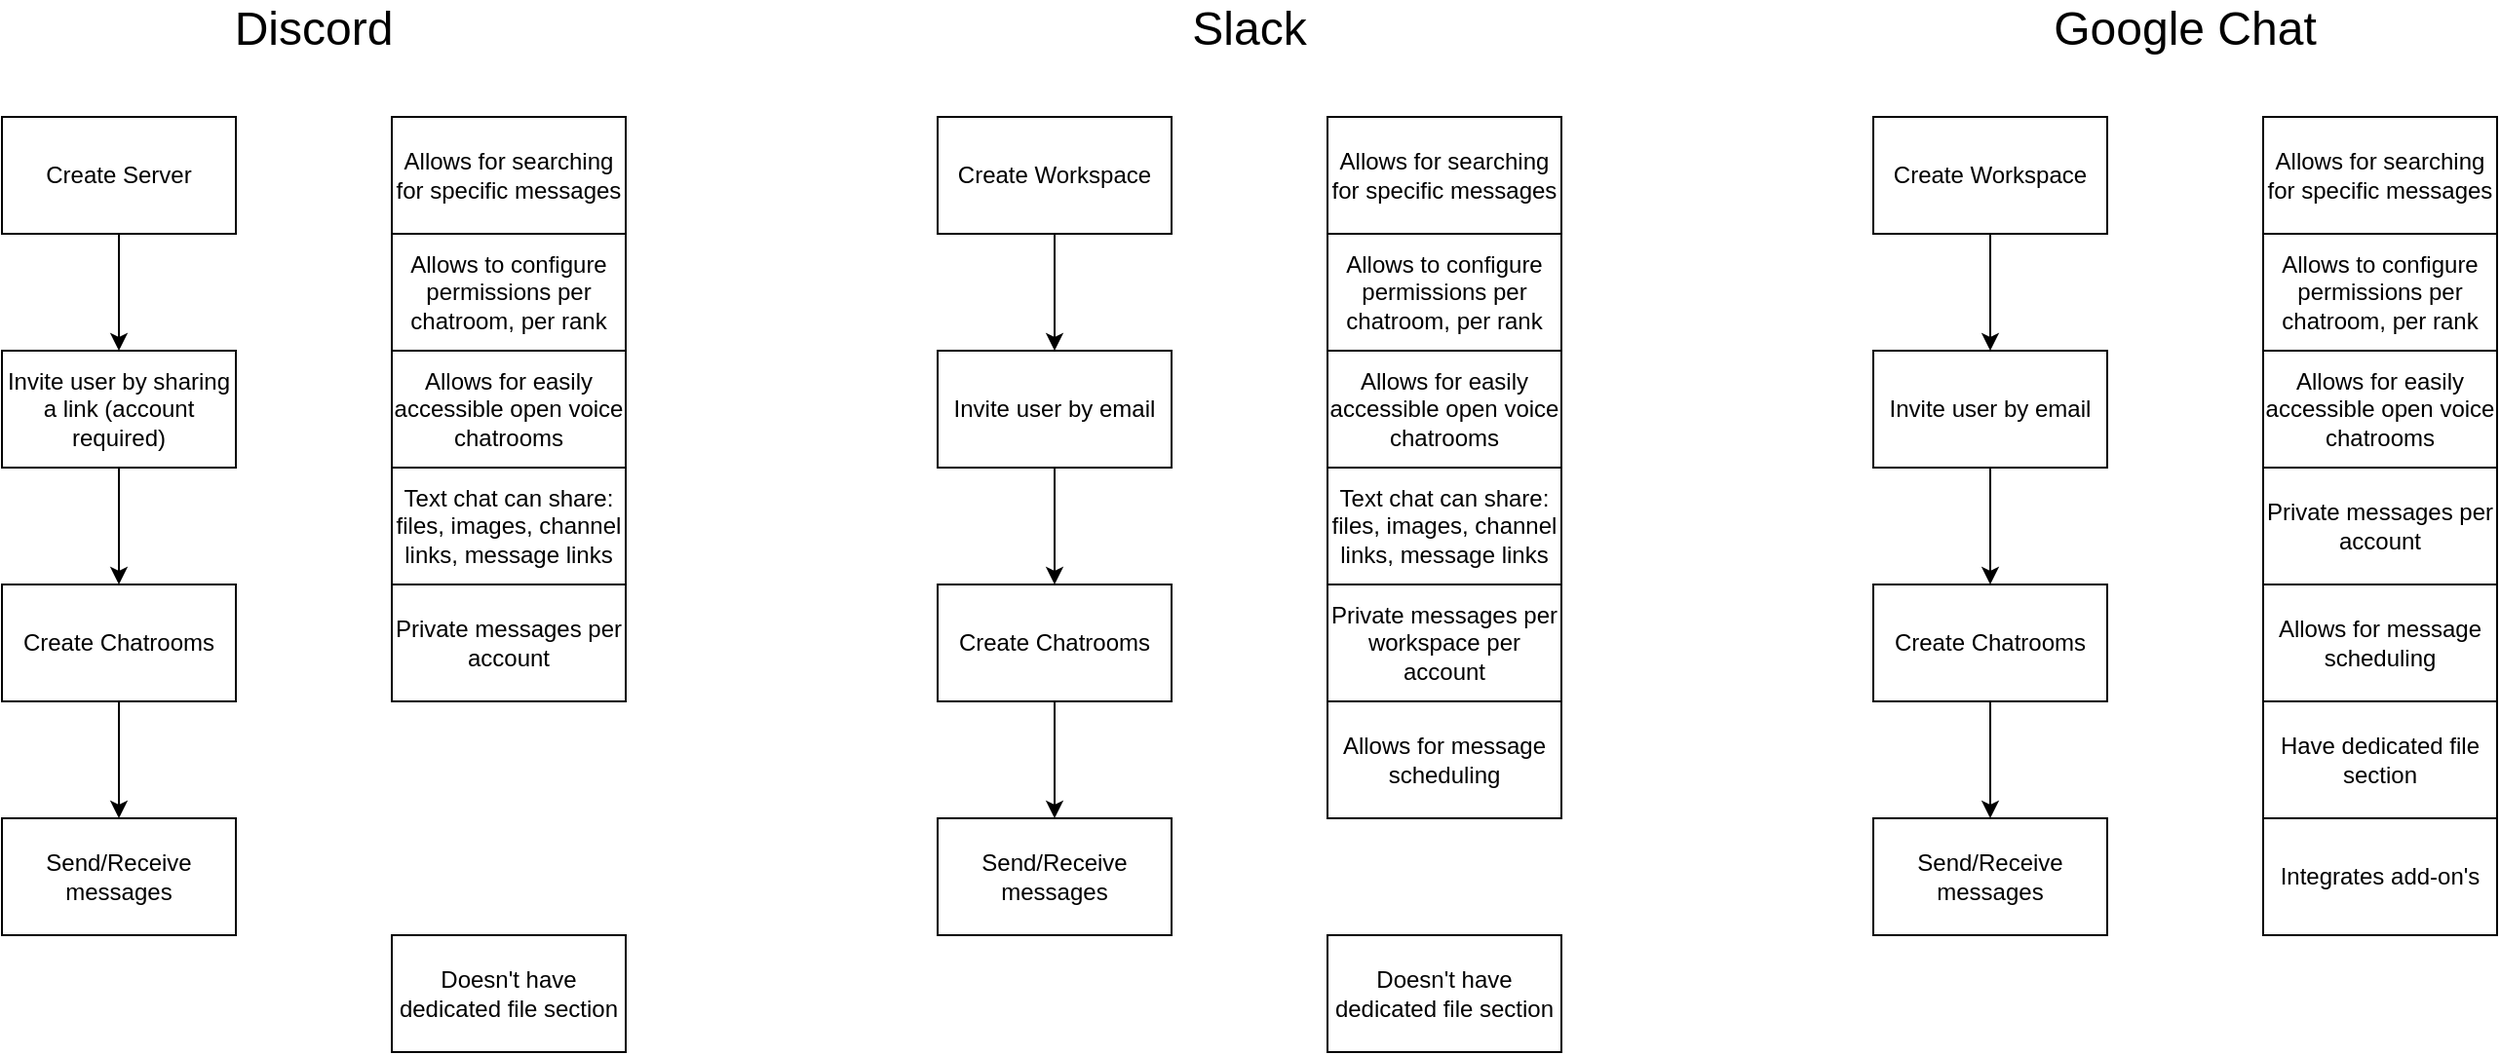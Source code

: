 <mxfile version="23.1.5" type="github">
  <diagram name="Pagina-1" id="mqN2JMdyRUOYHG_dp19g">
    <mxGraphModel dx="1434" dy="738" grid="1" gridSize="10" guides="1" tooltips="1" connect="1" arrows="1" fold="1" page="1" pageScale="1" pageWidth="827" pageHeight="1169" math="0" shadow="0">
      <root>
        <mxCell id="0" />
        <mxCell id="1" parent="0" />
        <mxCell id="zezGZ4_kvclbQ4wT1QYB-7" style="edgeStyle=orthogonalEdgeStyle;rounded=0;orthogonalLoop=1;jettySize=auto;html=1;" edge="1" parent="1" source="zezGZ4_kvclbQ4wT1QYB-1" target="zezGZ4_kvclbQ4wT1QYB-3">
          <mxGeometry relative="1" as="geometry" />
        </mxCell>
        <mxCell id="zezGZ4_kvclbQ4wT1QYB-1" value="Create Server" style="rounded=0;whiteSpace=wrap;html=1;" vertex="1" parent="1">
          <mxGeometry x="80" y="80" width="120" height="60" as="geometry" />
        </mxCell>
        <mxCell id="zezGZ4_kvclbQ4wT1QYB-2" value="&lt;font style=&quot;font-size: 24px;&quot;&gt;Discord&lt;/font&gt;" style="text;html=1;align=center;verticalAlign=middle;whiteSpace=wrap;rounded=0;" vertex="1" parent="1">
          <mxGeometry x="210" y="20" width="60" height="30" as="geometry" />
        </mxCell>
        <mxCell id="zezGZ4_kvclbQ4wT1QYB-8" style="edgeStyle=orthogonalEdgeStyle;rounded=0;orthogonalLoop=1;jettySize=auto;html=1;" edge="1" parent="1" source="zezGZ4_kvclbQ4wT1QYB-3" target="zezGZ4_kvclbQ4wT1QYB-5">
          <mxGeometry relative="1" as="geometry" />
        </mxCell>
        <mxCell id="zezGZ4_kvclbQ4wT1QYB-3" value="Invite user by sharing a link (account required)" style="rounded=0;whiteSpace=wrap;html=1;" vertex="1" parent="1">
          <mxGeometry x="80" y="200" width="120" height="60" as="geometry" />
        </mxCell>
        <mxCell id="zezGZ4_kvclbQ4wT1QYB-9" style="edgeStyle=orthogonalEdgeStyle;rounded=0;orthogonalLoop=1;jettySize=auto;html=1;" edge="1" parent="1" source="zezGZ4_kvclbQ4wT1QYB-5" target="zezGZ4_kvclbQ4wT1QYB-6">
          <mxGeometry relative="1" as="geometry" />
        </mxCell>
        <mxCell id="zezGZ4_kvclbQ4wT1QYB-5" value="Create Chatrooms" style="rounded=0;whiteSpace=wrap;html=1;" vertex="1" parent="1">
          <mxGeometry x="80" y="320" width="120" height="60" as="geometry" />
        </mxCell>
        <mxCell id="zezGZ4_kvclbQ4wT1QYB-6" value="Send/Receive messages" style="rounded=0;whiteSpace=wrap;html=1;" vertex="1" parent="1">
          <mxGeometry x="80" y="440" width="120" height="60" as="geometry" />
        </mxCell>
        <mxCell id="zezGZ4_kvclbQ4wT1QYB-10" value="Allows to configure permissions per chatroom, per rank" style="rounded=0;whiteSpace=wrap;html=1;" vertex="1" parent="1">
          <mxGeometry x="280" y="140" width="120" height="60" as="geometry" />
        </mxCell>
        <mxCell id="zezGZ4_kvclbQ4wT1QYB-11" value="Text chat can share: files, images, channel links, message links" style="rounded=0;whiteSpace=wrap;html=1;" vertex="1" parent="1">
          <mxGeometry x="280" y="260" width="120" height="60" as="geometry" />
        </mxCell>
        <mxCell id="zezGZ4_kvclbQ4wT1QYB-13" value="Allows for easily accessible open voice chatrooms" style="rounded=0;whiteSpace=wrap;html=1;" vertex="1" parent="1">
          <mxGeometry x="280" y="200" width="120" height="60" as="geometry" />
        </mxCell>
        <mxCell id="zezGZ4_kvclbQ4wT1QYB-16" value="Allows for searching for specific messages" style="rounded=0;whiteSpace=wrap;html=1;" vertex="1" parent="1">
          <mxGeometry x="280" y="80" width="120" height="60" as="geometry" />
        </mxCell>
        <mxCell id="zezGZ4_kvclbQ4wT1QYB-17" value="Doesn&#39;t have dedicated file section" style="rounded=0;whiteSpace=wrap;html=1;" vertex="1" parent="1">
          <mxGeometry x="280" y="500" width="120" height="60" as="geometry" />
        </mxCell>
        <mxCell id="zezGZ4_kvclbQ4wT1QYB-19" value="&lt;font style=&quot;font-size: 24px;&quot;&gt;Slack&lt;br&gt;&lt;/font&gt;" style="text;html=1;align=center;verticalAlign=middle;whiteSpace=wrap;rounded=0;" vertex="1" parent="1">
          <mxGeometry x="690" y="20" width="60" height="30" as="geometry" />
        </mxCell>
        <mxCell id="zezGZ4_kvclbQ4wT1QYB-20" style="edgeStyle=orthogonalEdgeStyle;rounded=0;orthogonalLoop=1;jettySize=auto;html=1;" edge="1" parent="1" source="zezGZ4_kvclbQ4wT1QYB-21" target="zezGZ4_kvclbQ4wT1QYB-23">
          <mxGeometry relative="1" as="geometry" />
        </mxCell>
        <mxCell id="zezGZ4_kvclbQ4wT1QYB-21" value="Create Workspace" style="rounded=0;whiteSpace=wrap;html=1;" vertex="1" parent="1">
          <mxGeometry x="560" y="80" width="120" height="60" as="geometry" />
        </mxCell>
        <mxCell id="zezGZ4_kvclbQ4wT1QYB-22" style="edgeStyle=orthogonalEdgeStyle;rounded=0;orthogonalLoop=1;jettySize=auto;html=1;" edge="1" parent="1" source="zezGZ4_kvclbQ4wT1QYB-23" target="zezGZ4_kvclbQ4wT1QYB-25">
          <mxGeometry relative="1" as="geometry" />
        </mxCell>
        <mxCell id="zezGZ4_kvclbQ4wT1QYB-23" value="Invite user by email" style="rounded=0;whiteSpace=wrap;html=1;" vertex="1" parent="1">
          <mxGeometry x="560" y="200" width="120" height="60" as="geometry" />
        </mxCell>
        <mxCell id="zezGZ4_kvclbQ4wT1QYB-24" style="edgeStyle=orthogonalEdgeStyle;rounded=0;orthogonalLoop=1;jettySize=auto;html=1;" edge="1" parent="1" source="zezGZ4_kvclbQ4wT1QYB-25" target="zezGZ4_kvclbQ4wT1QYB-26">
          <mxGeometry relative="1" as="geometry" />
        </mxCell>
        <mxCell id="zezGZ4_kvclbQ4wT1QYB-25" value="Create Chatrooms" style="rounded=0;whiteSpace=wrap;html=1;" vertex="1" parent="1">
          <mxGeometry x="560" y="320" width="120" height="60" as="geometry" />
        </mxCell>
        <mxCell id="zezGZ4_kvclbQ4wT1QYB-26" value="Send/Receive messages" style="rounded=0;whiteSpace=wrap;html=1;" vertex="1" parent="1">
          <mxGeometry x="560" y="440" width="120" height="60" as="geometry" />
        </mxCell>
        <mxCell id="zezGZ4_kvclbQ4wT1QYB-27" value="Private messages per account" style="rounded=0;whiteSpace=wrap;html=1;" vertex="1" parent="1">
          <mxGeometry x="280" y="320" width="120" height="60" as="geometry" />
        </mxCell>
        <mxCell id="zezGZ4_kvclbQ4wT1QYB-28" value="Allows to configure permissions per chatroom, per rank" style="rounded=0;whiteSpace=wrap;html=1;" vertex="1" parent="1">
          <mxGeometry x="760" y="140" width="120" height="60" as="geometry" />
        </mxCell>
        <mxCell id="zezGZ4_kvclbQ4wT1QYB-29" value="Text chat can share: files, images, channel links, message links" style="rounded=0;whiteSpace=wrap;html=1;" vertex="1" parent="1">
          <mxGeometry x="760" y="260" width="120" height="60" as="geometry" />
        </mxCell>
        <mxCell id="zezGZ4_kvclbQ4wT1QYB-30" value="Allows for easily accessible open voice chatrooms" style="rounded=0;whiteSpace=wrap;html=1;" vertex="1" parent="1">
          <mxGeometry x="760" y="200" width="120" height="60" as="geometry" />
        </mxCell>
        <mxCell id="zezGZ4_kvclbQ4wT1QYB-31" value="Allows for searching for specific messages" style="rounded=0;whiteSpace=wrap;html=1;" vertex="1" parent="1">
          <mxGeometry x="760" y="80" width="120" height="60" as="geometry" />
        </mxCell>
        <mxCell id="zezGZ4_kvclbQ4wT1QYB-32" value="Private messages per workspace per account" style="rounded=0;whiteSpace=wrap;html=1;" vertex="1" parent="1">
          <mxGeometry x="760" y="320" width="120" height="60" as="geometry" />
        </mxCell>
        <mxCell id="zezGZ4_kvclbQ4wT1QYB-34" value="Allows for message scheduling" style="rounded=0;whiteSpace=wrap;html=1;" vertex="1" parent="1">
          <mxGeometry x="760" y="380" width="120" height="60" as="geometry" />
        </mxCell>
        <mxCell id="zezGZ4_kvclbQ4wT1QYB-35" value="Doesn&#39;t have dedicated file section" style="rounded=0;whiteSpace=wrap;html=1;" vertex="1" parent="1">
          <mxGeometry x="760" y="500" width="120" height="60" as="geometry" />
        </mxCell>
        <mxCell id="zezGZ4_kvclbQ4wT1QYB-36" value="&lt;font style=&quot;font-size: 24px;&quot;&gt;Google Chat&lt;br&gt;&lt;/font&gt;" style="text;html=1;align=center;verticalAlign=middle;whiteSpace=wrap;rounded=0;" vertex="1" parent="1">
          <mxGeometry x="1040" y="20" width="320" height="30" as="geometry" />
        </mxCell>
        <mxCell id="zezGZ4_kvclbQ4wT1QYB-37" style="edgeStyle=orthogonalEdgeStyle;rounded=0;orthogonalLoop=1;jettySize=auto;html=1;" edge="1" parent="1" source="zezGZ4_kvclbQ4wT1QYB-38" target="zezGZ4_kvclbQ4wT1QYB-40">
          <mxGeometry relative="1" as="geometry" />
        </mxCell>
        <mxCell id="zezGZ4_kvclbQ4wT1QYB-38" value="Create Workspace" style="rounded=0;whiteSpace=wrap;html=1;" vertex="1" parent="1">
          <mxGeometry x="1040" y="80" width="120" height="60" as="geometry" />
        </mxCell>
        <mxCell id="zezGZ4_kvclbQ4wT1QYB-39" style="edgeStyle=orthogonalEdgeStyle;rounded=0;orthogonalLoop=1;jettySize=auto;html=1;" edge="1" parent="1" source="zezGZ4_kvclbQ4wT1QYB-40" target="zezGZ4_kvclbQ4wT1QYB-42">
          <mxGeometry relative="1" as="geometry" />
        </mxCell>
        <mxCell id="zezGZ4_kvclbQ4wT1QYB-40" value="Invite user by email" style="rounded=0;whiteSpace=wrap;html=1;" vertex="1" parent="1">
          <mxGeometry x="1040" y="200" width="120" height="60" as="geometry" />
        </mxCell>
        <mxCell id="zezGZ4_kvclbQ4wT1QYB-41" style="edgeStyle=orthogonalEdgeStyle;rounded=0;orthogonalLoop=1;jettySize=auto;html=1;" edge="1" parent="1" source="zezGZ4_kvclbQ4wT1QYB-42" target="zezGZ4_kvclbQ4wT1QYB-43">
          <mxGeometry relative="1" as="geometry" />
        </mxCell>
        <mxCell id="zezGZ4_kvclbQ4wT1QYB-42" value="Create Chatrooms" style="rounded=0;whiteSpace=wrap;html=1;" vertex="1" parent="1">
          <mxGeometry x="1040" y="320" width="120" height="60" as="geometry" />
        </mxCell>
        <mxCell id="zezGZ4_kvclbQ4wT1QYB-43" value="Send/Receive messages" style="rounded=0;whiteSpace=wrap;html=1;" vertex="1" parent="1">
          <mxGeometry x="1040" y="440" width="120" height="60" as="geometry" />
        </mxCell>
        <mxCell id="zezGZ4_kvclbQ4wT1QYB-44" value="Allows to configure permissions per chatroom, per rank" style="rounded=0;whiteSpace=wrap;html=1;" vertex="1" parent="1">
          <mxGeometry x="1240" y="140" width="120" height="60" as="geometry" />
        </mxCell>
        <mxCell id="zezGZ4_kvclbQ4wT1QYB-46" value="Allows for easily accessible open voice chatrooms" style="rounded=0;whiteSpace=wrap;html=1;" vertex="1" parent="1">
          <mxGeometry x="1240" y="200" width="120" height="60" as="geometry" />
        </mxCell>
        <mxCell id="zezGZ4_kvclbQ4wT1QYB-47" value="Allows for searching for specific messages" style="rounded=0;whiteSpace=wrap;html=1;" vertex="1" parent="1">
          <mxGeometry x="1240" y="80" width="120" height="60" as="geometry" />
        </mxCell>
        <mxCell id="zezGZ4_kvclbQ4wT1QYB-48" value="Private messages per account" style="rounded=0;whiteSpace=wrap;html=1;" vertex="1" parent="1">
          <mxGeometry x="1240" y="260" width="120" height="60" as="geometry" />
        </mxCell>
        <mxCell id="zezGZ4_kvclbQ4wT1QYB-49" value="Allows for message scheduling" style="rounded=0;whiteSpace=wrap;html=1;" vertex="1" parent="1">
          <mxGeometry x="1240" y="320" width="120" height="60" as="geometry" />
        </mxCell>
        <mxCell id="zezGZ4_kvclbQ4wT1QYB-50" value="Have dedicated file section" style="rounded=0;whiteSpace=wrap;html=1;" vertex="1" parent="1">
          <mxGeometry x="1240" y="380" width="120" height="60" as="geometry" />
        </mxCell>
        <mxCell id="zezGZ4_kvclbQ4wT1QYB-51" value="Integrates add-on&#39;s" style="rounded=0;whiteSpace=wrap;html=1;" vertex="1" parent="1">
          <mxGeometry x="1240" y="440" width="120" height="60" as="geometry" />
        </mxCell>
      </root>
    </mxGraphModel>
  </diagram>
</mxfile>
